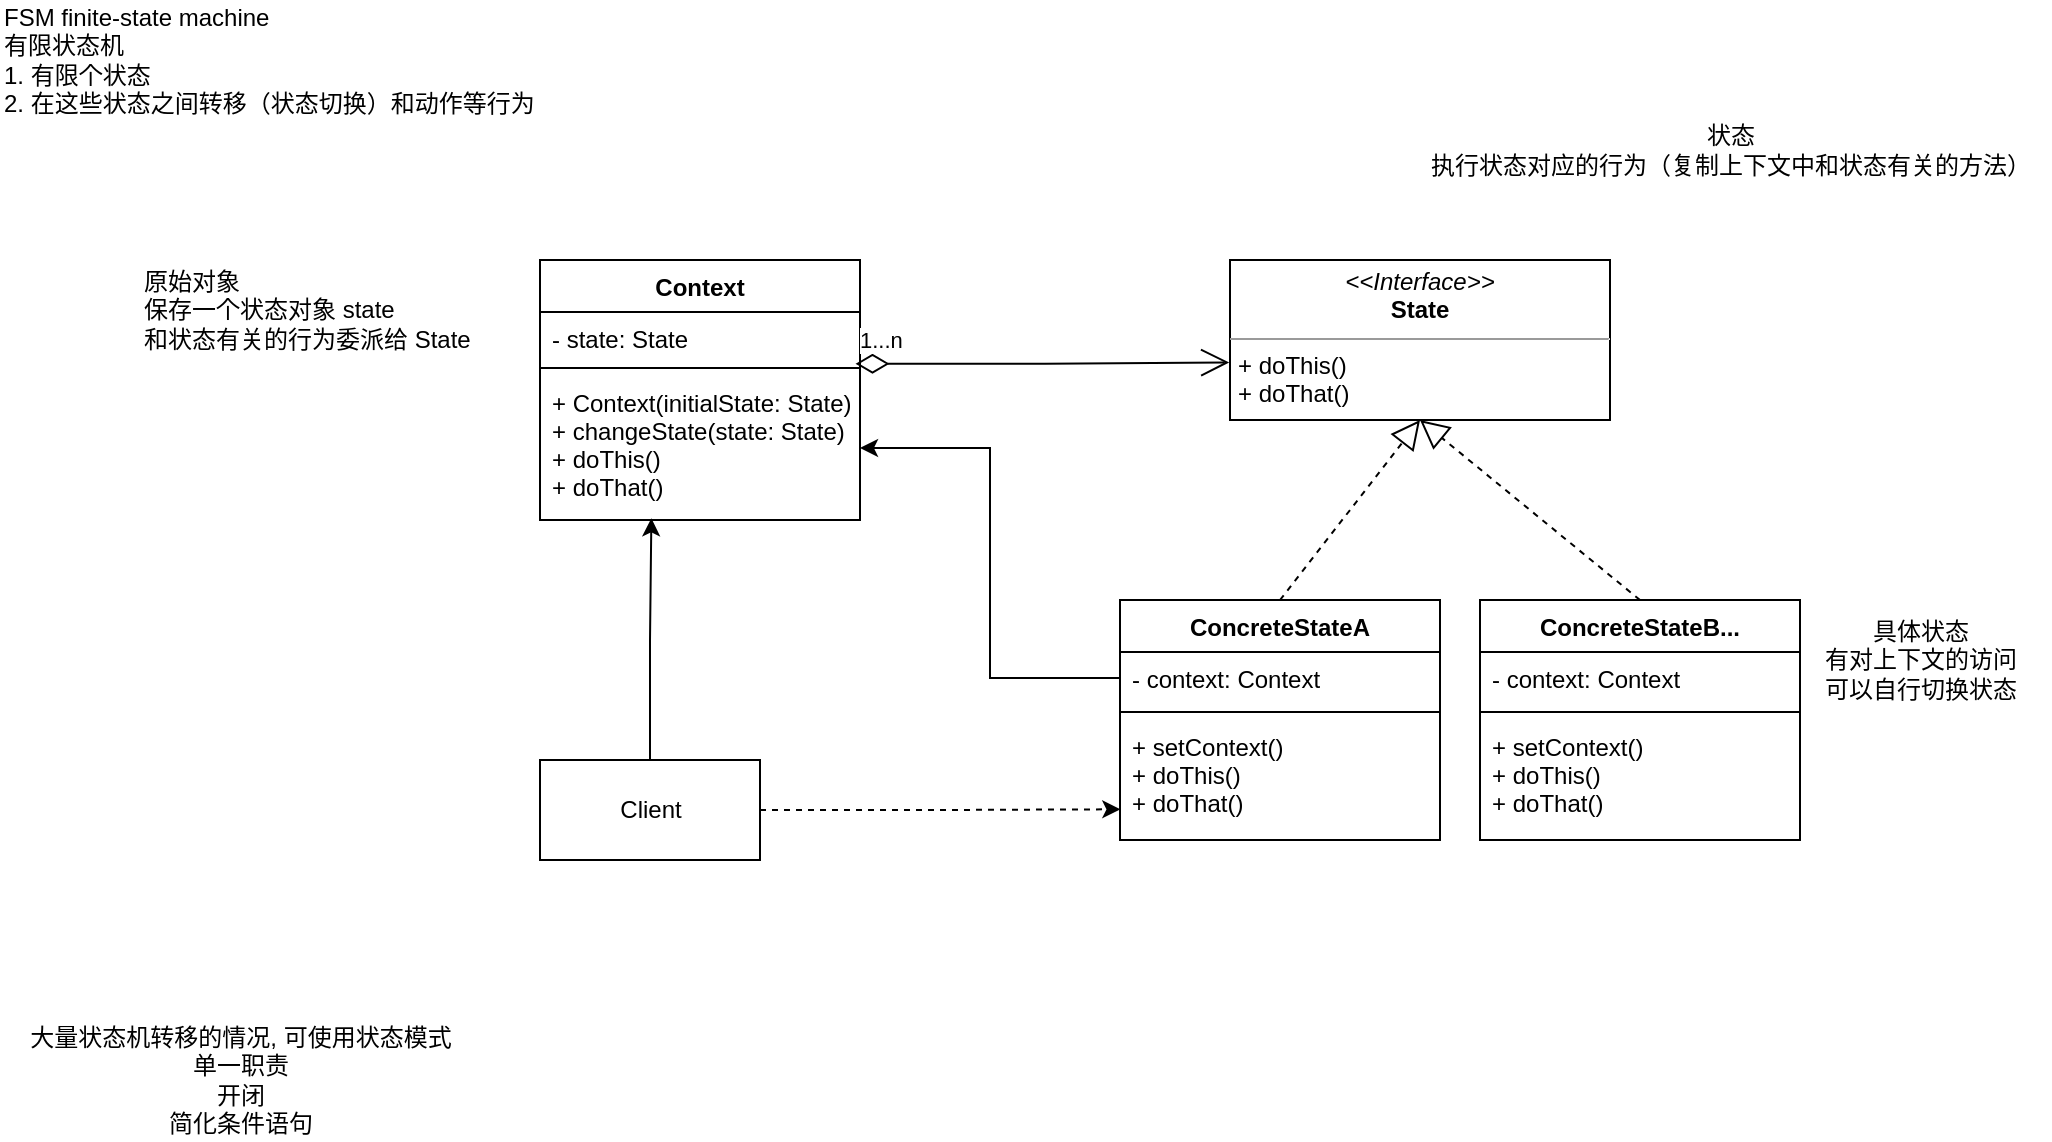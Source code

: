 <mxfile version="16.1.2" type="device"><diagram id="aCHH5EJ_51C9IJYc7a7F" name="第 1 页"><mxGraphModel dx="763" dy="554" grid="1" gridSize="10" guides="1" tooltips="1" connect="1" arrows="1" fold="1" page="1" pageScale="1" pageWidth="1169" pageHeight="827" math="0" shadow="0"><root><mxCell id="0"/><mxCell id="1" parent="0"/><mxCell id="D-JWBHHT6yRQZmA13ikV-1" value="FSM finite-state machine&lt;br&gt;有限状态机&lt;br&gt;1. 有限个状态&lt;br&gt;&lt;div&gt;&lt;span&gt;2. 在这些状态之间转移（状态切换）和动作等行为&lt;/span&gt;&lt;/div&gt;" style="text;html=1;align=left;verticalAlign=middle;resizable=0;points=[];autosize=1;strokeColor=none;fillColor=none;" vertex="1" parent="1"><mxGeometry x="50" y="40" width="280" height="60" as="geometry"/></mxCell><mxCell id="D-JWBHHT6yRQZmA13ikV-2" value="Context" style="swimlane;fontStyle=1;align=center;verticalAlign=top;childLayout=stackLayout;horizontal=1;startSize=26;horizontalStack=0;resizeParent=1;resizeParentMax=0;resizeLast=0;collapsible=1;marginBottom=0;" vertex="1" parent="1"><mxGeometry x="320" y="170" width="160" height="130" as="geometry"/></mxCell><mxCell id="D-JWBHHT6yRQZmA13ikV-3" value="- state: State" style="text;strokeColor=none;fillColor=none;align=left;verticalAlign=top;spacingLeft=4;spacingRight=4;overflow=hidden;rotatable=0;points=[[0,0.5],[1,0.5]];portConstraint=eastwest;" vertex="1" parent="D-JWBHHT6yRQZmA13ikV-2"><mxGeometry y="26" width="160" height="24" as="geometry"/></mxCell><mxCell id="D-JWBHHT6yRQZmA13ikV-4" value="" style="line;strokeWidth=1;fillColor=none;align=left;verticalAlign=middle;spacingTop=-1;spacingLeft=3;spacingRight=3;rotatable=0;labelPosition=right;points=[];portConstraint=eastwest;" vertex="1" parent="D-JWBHHT6yRQZmA13ikV-2"><mxGeometry y="50" width="160" height="8" as="geometry"/></mxCell><mxCell id="D-JWBHHT6yRQZmA13ikV-5" value="+ Context(initialState: State)&#10;+ changeState(state: State)&#10;+ doThis()&#10;+ doThat()" style="text;strokeColor=none;fillColor=none;align=left;verticalAlign=top;spacingLeft=4;spacingRight=4;overflow=hidden;rotatable=0;points=[[0,0.5],[1,0.5]];portConstraint=eastwest;" vertex="1" parent="D-JWBHHT6yRQZmA13ikV-2"><mxGeometry y="58" width="160" height="72" as="geometry"/></mxCell><mxCell id="D-JWBHHT6yRQZmA13ikV-6" value="原始对象&lt;br&gt;保存一个状态对象 state&lt;br&gt;和状态有关的行为委派给 State" style="text;html=1;align=left;verticalAlign=middle;resizable=0;points=[];autosize=1;strokeColor=none;fillColor=none;" vertex="1" parent="1"><mxGeometry x="120" y="170" width="180" height="50" as="geometry"/></mxCell><mxCell id="D-JWBHHT6yRQZmA13ikV-7" value="状态&lt;br&gt;执行状态对应的行为（复制上下文中和状态有关的方法）" style="text;html=1;align=center;verticalAlign=middle;resizable=0;points=[];autosize=1;strokeColor=none;fillColor=none;" vertex="1" parent="1"><mxGeometry x="755" y="100" width="320" height="30" as="geometry"/></mxCell><mxCell id="D-JWBHHT6yRQZmA13ikV-8" value="&lt;p style=&quot;margin: 0px ; margin-top: 4px ; text-align: center&quot;&gt;&lt;i&gt;&amp;lt;&amp;lt;Interface&amp;gt;&amp;gt;&lt;/i&gt;&lt;br&gt;&lt;b&gt;State&lt;/b&gt;&lt;/p&gt;&lt;hr size=&quot;1&quot;&gt;&lt;p style=&quot;margin: 0px ; margin-left: 4px&quot;&gt;&lt;/p&gt;&lt;p style=&quot;margin: 0px ; margin-left: 4px&quot;&gt;+ doThis()&lt;br style=&quot;padding: 0px ; margin: 0px&quot;&gt;+ doThat()&lt;br&gt;&lt;/p&gt;" style="verticalAlign=top;align=left;overflow=fill;fontSize=12;fontFamily=Helvetica;html=1;" vertex="1" parent="1"><mxGeometry x="665" y="170" width="190" height="80" as="geometry"/></mxCell><mxCell id="D-JWBHHT6yRQZmA13ikV-9" value="ConcreteStateA" style="swimlane;fontStyle=1;align=center;verticalAlign=top;childLayout=stackLayout;horizontal=1;startSize=26;horizontalStack=0;resizeParent=1;resizeParentMax=0;resizeLast=0;collapsible=1;marginBottom=0;" vertex="1" parent="1"><mxGeometry x="610" y="340" width="160" height="120" as="geometry"/></mxCell><mxCell id="D-JWBHHT6yRQZmA13ikV-10" value="- context: Context" style="text;strokeColor=none;fillColor=none;align=left;verticalAlign=top;spacingLeft=4;spacingRight=4;overflow=hidden;rotatable=0;points=[[0,0.5],[1,0.5]];portConstraint=eastwest;" vertex="1" parent="D-JWBHHT6yRQZmA13ikV-9"><mxGeometry y="26" width="160" height="26" as="geometry"/></mxCell><mxCell id="D-JWBHHT6yRQZmA13ikV-11" value="" style="line;strokeWidth=1;fillColor=none;align=left;verticalAlign=middle;spacingTop=-1;spacingLeft=3;spacingRight=3;rotatable=0;labelPosition=right;points=[];portConstraint=eastwest;" vertex="1" parent="D-JWBHHT6yRQZmA13ikV-9"><mxGeometry y="52" width="160" height="8" as="geometry"/></mxCell><mxCell id="D-JWBHHT6yRQZmA13ikV-12" value="+ setContext()&#10;+ doThis()&#10;+ doThat()" style="text;strokeColor=none;fillColor=none;align=left;verticalAlign=top;spacingLeft=4;spacingRight=4;overflow=hidden;rotatable=0;points=[[0,0.5],[1,0.5]];portConstraint=eastwest;" vertex="1" parent="D-JWBHHT6yRQZmA13ikV-9"><mxGeometry y="60" width="160" height="60" as="geometry"/></mxCell><mxCell id="D-JWBHHT6yRQZmA13ikV-13" value="ConcreteStateB..." style="swimlane;fontStyle=1;align=center;verticalAlign=top;childLayout=stackLayout;horizontal=1;startSize=26;horizontalStack=0;resizeParent=1;resizeParentMax=0;resizeLast=0;collapsible=1;marginBottom=0;" vertex="1" parent="1"><mxGeometry x="790" y="340" width="160" height="120" as="geometry"/></mxCell><mxCell id="D-JWBHHT6yRQZmA13ikV-14" value="- context: Context" style="text;strokeColor=none;fillColor=none;align=left;verticalAlign=top;spacingLeft=4;spacingRight=4;overflow=hidden;rotatable=0;points=[[0,0.5],[1,0.5]];portConstraint=eastwest;" vertex="1" parent="D-JWBHHT6yRQZmA13ikV-13"><mxGeometry y="26" width="160" height="26" as="geometry"/></mxCell><mxCell id="D-JWBHHT6yRQZmA13ikV-15" value="" style="line;strokeWidth=1;fillColor=none;align=left;verticalAlign=middle;spacingTop=-1;spacingLeft=3;spacingRight=3;rotatable=0;labelPosition=right;points=[];portConstraint=eastwest;" vertex="1" parent="D-JWBHHT6yRQZmA13ikV-13"><mxGeometry y="52" width="160" height="8" as="geometry"/></mxCell><mxCell id="D-JWBHHT6yRQZmA13ikV-16" value="+ setContext()&#10;+ doThis()&#10;+ doThat()" style="text;strokeColor=none;fillColor=none;align=left;verticalAlign=top;spacingLeft=4;spacingRight=4;overflow=hidden;rotatable=0;points=[[0,0.5],[1,0.5]];portConstraint=eastwest;" vertex="1" parent="D-JWBHHT6yRQZmA13ikV-13"><mxGeometry y="60" width="160" height="60" as="geometry"/></mxCell><mxCell id="D-JWBHHT6yRQZmA13ikV-17" style="edgeStyle=orthogonalEdgeStyle;rounded=0;orthogonalLoop=1;jettySize=auto;html=1;" edge="1" parent="1" source="D-JWBHHT6yRQZmA13ikV-10" target="D-JWBHHT6yRQZmA13ikV-5"><mxGeometry relative="1" as="geometry"/></mxCell><mxCell id="D-JWBHHT6yRQZmA13ikV-18" value="1...n" style="endArrow=open;html=1;endSize=12;startArrow=diamondThin;startSize=14;startFill=0;edgeStyle=orthogonalEdgeStyle;align=left;verticalAlign=bottom;rounded=0;entryX=-0.002;entryY=0.64;entryDx=0;entryDy=0;entryPerimeter=0;exitX=0.986;exitY=1.078;exitDx=0;exitDy=0;exitPerimeter=0;" edge="1" parent="1" source="D-JWBHHT6yRQZmA13ikV-3" target="D-JWBHHT6yRQZmA13ikV-8"><mxGeometry x="-1" y="3" relative="1" as="geometry"><mxPoint x="510" y="250" as="sourcePoint"/><mxPoint x="670" y="250" as="targetPoint"/></mxGeometry></mxCell><mxCell id="D-JWBHHT6yRQZmA13ikV-21" style="edgeStyle=orthogonalEdgeStyle;rounded=0;orthogonalLoop=1;jettySize=auto;html=1;entryX=0.348;entryY=0.988;entryDx=0;entryDy=0;entryPerimeter=0;" edge="1" parent="1" source="D-JWBHHT6yRQZmA13ikV-20" target="D-JWBHHT6yRQZmA13ikV-5"><mxGeometry relative="1" as="geometry"/></mxCell><mxCell id="D-JWBHHT6yRQZmA13ikV-22" style="edgeStyle=orthogonalEdgeStyle;rounded=0;orthogonalLoop=1;jettySize=auto;html=1;entryX=0.001;entryY=0.744;entryDx=0;entryDy=0;entryPerimeter=0;dashed=1;" edge="1" parent="1" source="D-JWBHHT6yRQZmA13ikV-20" target="D-JWBHHT6yRQZmA13ikV-12"><mxGeometry relative="1" as="geometry"/></mxCell><mxCell id="D-JWBHHT6yRQZmA13ikV-20" value="Client" style="html=1;" vertex="1" parent="1"><mxGeometry x="320" y="420" width="110" height="50" as="geometry"/></mxCell><mxCell id="D-JWBHHT6yRQZmA13ikV-23" value="" style="endArrow=block;dashed=1;endFill=0;endSize=12;html=1;rounded=0;exitX=0.5;exitY=0;exitDx=0;exitDy=0;entryX=0.5;entryY=1;entryDx=0;entryDy=0;" edge="1" parent="1" source="D-JWBHHT6yRQZmA13ikV-9" target="D-JWBHHT6yRQZmA13ikV-8"><mxGeometry width="160" relative="1" as="geometry"><mxPoint x="500" y="250" as="sourcePoint"/><mxPoint x="660" y="250" as="targetPoint"/></mxGeometry></mxCell><mxCell id="D-JWBHHT6yRQZmA13ikV-24" value="" style="endArrow=block;dashed=1;endFill=0;endSize=12;html=1;rounded=0;exitX=0.5;exitY=0;exitDx=0;exitDy=0;entryX=0.5;entryY=1;entryDx=0;entryDy=0;" edge="1" parent="1" source="D-JWBHHT6yRQZmA13ikV-13" target="D-JWBHHT6yRQZmA13ikV-8"><mxGeometry width="160" relative="1" as="geometry"><mxPoint x="700" y="350" as="sourcePoint"/><mxPoint x="770" y="260" as="targetPoint"/></mxGeometry></mxCell><mxCell id="D-JWBHHT6yRQZmA13ikV-25" value="具体状态&lt;br&gt;有对上下文的访问&lt;br&gt;可以自行切换状态" style="text;html=1;align=center;verticalAlign=middle;resizable=0;points=[];autosize=1;strokeColor=none;fillColor=none;" vertex="1" parent="1"><mxGeometry x="955" y="345" width="110" height="50" as="geometry"/></mxCell><mxCell id="D-JWBHHT6yRQZmA13ikV-26" value="大量状态机转移的情况, 可使用状态模式&lt;br&gt;单一职责&lt;br&gt;开闭&lt;br&gt;简化条件语句" style="text;html=1;align=center;verticalAlign=middle;resizable=0;points=[];autosize=1;strokeColor=none;fillColor=none;" vertex="1" parent="1"><mxGeometry x="55" y="550" width="230" height="60" as="geometry"/></mxCell></root></mxGraphModel></diagram></mxfile>